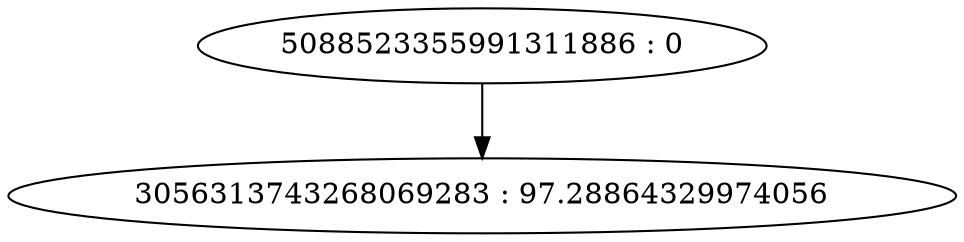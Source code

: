 digraph "plots/tree_33.dot" {
	0 [label="5088523355991311886 : 0"]
	1 [label="3056313743268069283 : 97.28864329974056"]
	0 -> 1
}
